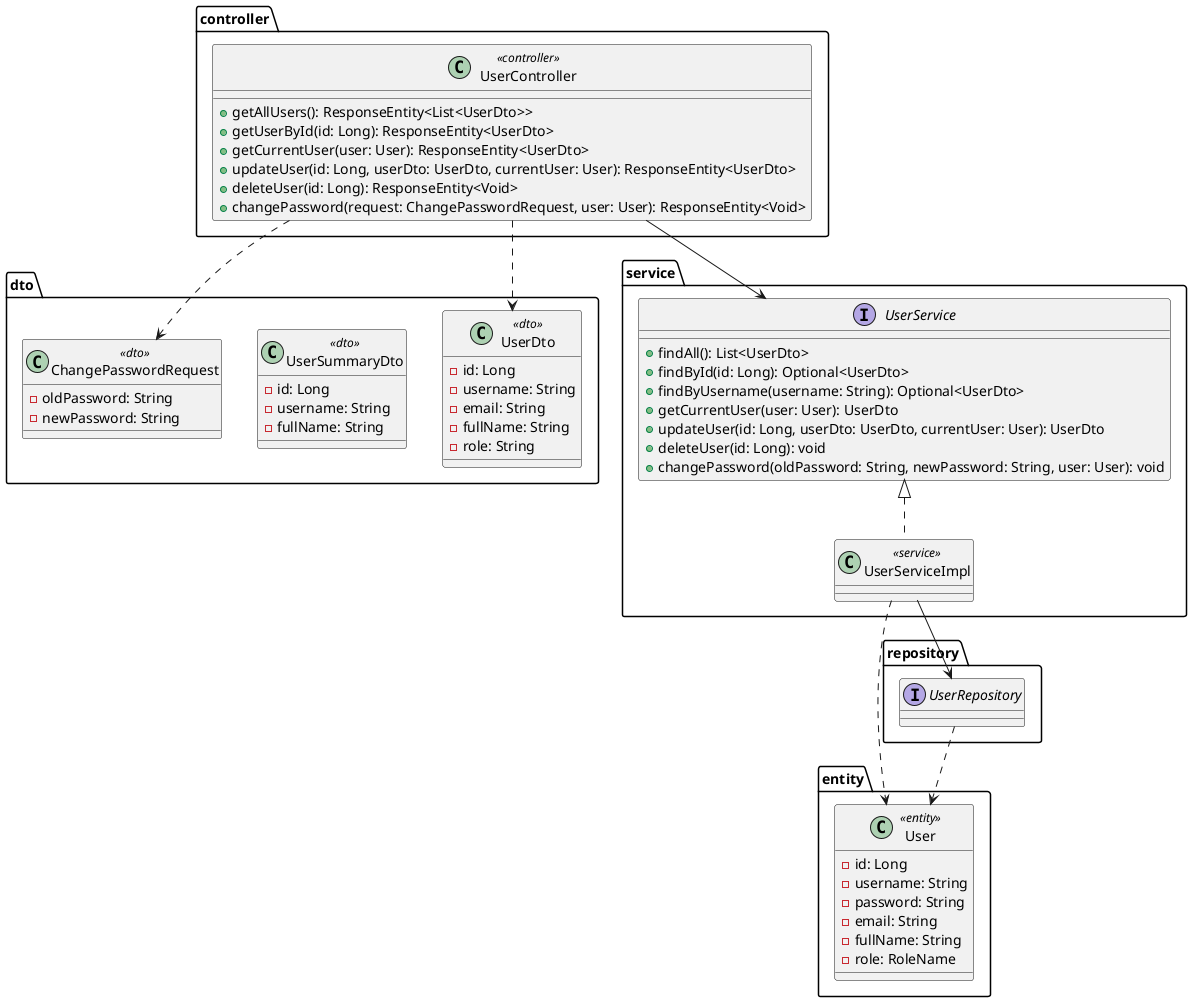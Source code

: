 @startuml
' Users Module Class Diagram

package "dto" {
    class UserDto <<dto>> {
        - id: Long
        - username: String
        - email: String
        - fullName: String
        - role: String
    }
    class UserSummaryDto <<dto>> {
        - id: Long
        - username: String
        - fullName: String
    }
    class ChangePasswordRequest <<dto>> {
        - oldPassword: String
        - newPassword: String
    }
}

package "entity" {
    class User <<entity>> {
        - id: Long
        - username: String
        - password: String
        - email: String
        - fullName: String
        - role: RoleName
    }
}

package "controller" {
    class UserController <<controller>> {
        + getAllUsers(): ResponseEntity<List<UserDto>>
        + getUserById(id: Long): ResponseEntity<UserDto>
        + getCurrentUser(user: User): ResponseEntity<UserDto>
        + updateUser(id: Long, userDto: UserDto, currentUser: User): ResponseEntity<UserDto>
        + deleteUser(id: Long): ResponseEntity<Void>
        + changePassword(request: ChangePasswordRequest, user: User): ResponseEntity<Void>
    }
}

package "service" {
    interface UserService {
        + findAll(): List<UserDto>
        + findById(id: Long): Optional<UserDto>
        + findByUsername(username: String): Optional<UserDto>
        + getCurrentUser(user: User): UserDto
        + updateUser(id: Long, userDto: UserDto, currentUser: User): UserDto
        + deleteUser(id: Long): void
        + changePassword(oldPassword: String, newPassword: String, user: User): void
    }
    class UserServiceImpl <<service>>
}

package "repository" {
    interface UserRepository
}

' Relationships
UserController --> UserService
UserServiceImpl .up.|> UserService
UserServiceImpl --> UserRepository
UserServiceImpl ..> User
UserController ..> UserDto
UserController ..> ChangePasswordRequest

UserRepository ..> User

@enduml 
